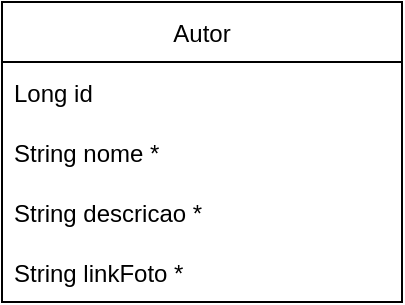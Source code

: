 <mxfile version="16.1.4"><diagram id="-CIsSayLLxvTVzelydWC" name="Page-1"><mxGraphModel dx="868" dy="435" grid="1" gridSize="10" guides="1" tooltips="1" connect="1" arrows="1" fold="1" page="1" pageScale="1" pageWidth="827" pageHeight="1169" math="0" shadow="0"><root><mxCell id="0"/><mxCell id="1" parent="0"/><mxCell id="U1FxM-H4LX1bA6ooYFd0-1" value="Autor" style="swimlane;fontStyle=0;childLayout=stackLayout;horizontal=1;startSize=30;horizontalStack=0;resizeParent=1;resizeParentMax=0;resizeLast=0;collapsible=1;marginBottom=0;" vertex="1" parent="1"><mxGeometry x="50" y="85" width="200" height="150" as="geometry"/></mxCell><mxCell id="U1FxM-H4LX1bA6ooYFd0-8" value="Long id" style="text;strokeColor=none;fillColor=none;align=left;verticalAlign=middle;spacingLeft=4;spacingRight=4;overflow=hidden;points=[[0,0.5],[1,0.5]];portConstraint=eastwest;rotatable=0;" vertex="1" parent="U1FxM-H4LX1bA6ooYFd0-1"><mxGeometry y="30" width="200" height="30" as="geometry"/></mxCell><mxCell id="U1FxM-H4LX1bA6ooYFd0-2" value="String nome *" style="text;strokeColor=none;fillColor=none;align=left;verticalAlign=middle;spacingLeft=4;spacingRight=4;overflow=hidden;points=[[0,0.5],[1,0.5]];portConstraint=eastwest;rotatable=0;" vertex="1" parent="U1FxM-H4LX1bA6ooYFd0-1"><mxGeometry y="60" width="200" height="30" as="geometry"/></mxCell><mxCell id="U1FxM-H4LX1bA6ooYFd0-3" value="String descricao *" style="text;strokeColor=none;fillColor=none;align=left;verticalAlign=middle;spacingLeft=4;spacingRight=4;overflow=hidden;points=[[0,0.5],[1,0.5]];portConstraint=eastwest;rotatable=0;" vertex="1" parent="U1FxM-H4LX1bA6ooYFd0-1"><mxGeometry y="90" width="200" height="30" as="geometry"/></mxCell><mxCell id="U1FxM-H4LX1bA6ooYFd0-7" value="String linkFoto *" style="text;strokeColor=none;fillColor=none;align=left;verticalAlign=middle;spacingLeft=4;spacingRight=4;overflow=hidden;points=[[0,0.5],[1,0.5]];portConstraint=eastwest;rotatable=0;" vertex="1" parent="U1FxM-H4LX1bA6ooYFd0-1"><mxGeometry y="120" width="200" height="30" as="geometry"/></mxCell></root></mxGraphModel></diagram></mxfile>